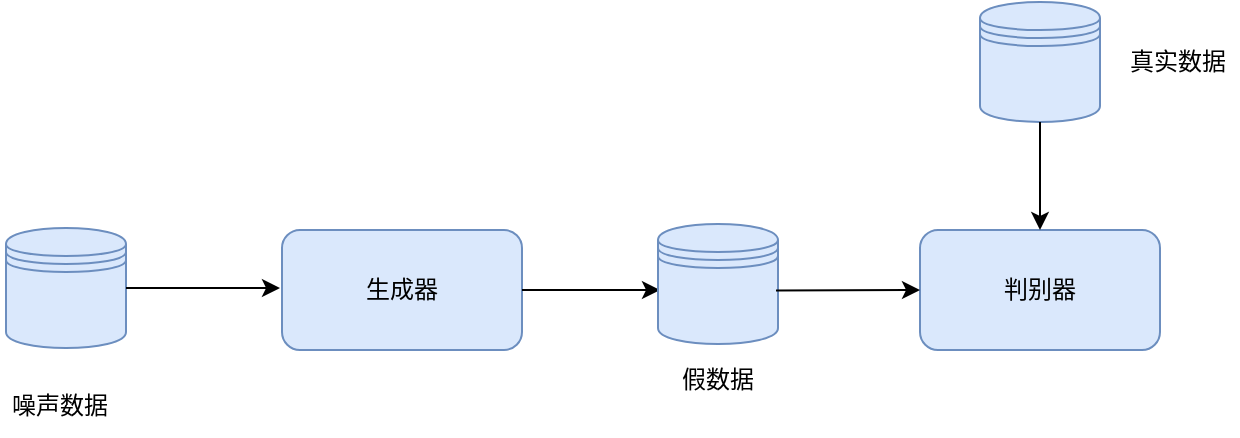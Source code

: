 <mxfile version="20.5.3" type="github">
  <diagram id="PNKti_Y0tKLtourvRPgs" name="第 1 页">
    <mxGraphModel dx="984" dy="508" grid="1" gridSize="10" guides="1" tooltips="1" connect="1" arrows="1" fold="1" page="1" pageScale="1" pageWidth="827" pageHeight="1169" math="0" shadow="0">
      <root>
        <mxCell id="0" />
        <mxCell id="1" parent="0" />
        <mxCell id="qGsaOa4AsfYUASUG0aQg-1" value="生成器" style="rounded=1;whiteSpace=wrap;html=1;fillColor=#dae8fc;strokeColor=#6c8ebf;" vertex="1" parent="1">
          <mxGeometry x="221" y="253" width="120" height="60" as="geometry" />
        </mxCell>
        <mxCell id="qGsaOa4AsfYUASUG0aQg-2" value="判别器" style="rounded=1;whiteSpace=wrap;html=1;fillColor=#dae8fc;strokeColor=#6c8ebf;" vertex="1" parent="1">
          <mxGeometry x="540" y="253" width="120" height="60" as="geometry" />
        </mxCell>
        <mxCell id="qGsaOa4AsfYUASUG0aQg-3" value="" style="endArrow=classic;html=1;rounded=0;exitX=1;exitY=0.5;exitDx=0;exitDy=0;" edge="1" parent="1" source="qGsaOa4AsfYUASUG0aQg-1">
          <mxGeometry width="50" height="50" relative="1" as="geometry">
            <mxPoint x="401" y="373" as="sourcePoint" />
            <mxPoint x="410" y="283" as="targetPoint" />
          </mxGeometry>
        </mxCell>
        <mxCell id="qGsaOa4AsfYUASUG0aQg-5" value="" style="shape=datastore;whiteSpace=wrap;html=1;fillColor=#dae8fc;strokeColor=#6c8ebf;" vertex="1" parent="1">
          <mxGeometry x="83" y="252" width="60" height="60" as="geometry" />
        </mxCell>
        <mxCell id="qGsaOa4AsfYUASUG0aQg-6" value="噪声数据" style="text;html=1;strokeColor=none;fillColor=none;align=center;verticalAlign=middle;whiteSpace=wrap;rounded=0;" vertex="1" parent="1">
          <mxGeometry x="80" y="326" width="60" height="30" as="geometry" />
        </mxCell>
        <mxCell id="qGsaOa4AsfYUASUG0aQg-7" value="" style="shape=datastore;whiteSpace=wrap;html=1;fillColor=#dae8fc;strokeColor=#6c8ebf;" vertex="1" parent="1">
          <mxGeometry x="570" y="139" width="60" height="60" as="geometry" />
        </mxCell>
        <mxCell id="qGsaOa4AsfYUASUG0aQg-8" value="真实数据" style="text;html=1;strokeColor=none;fillColor=none;align=center;verticalAlign=middle;whiteSpace=wrap;rounded=0;" vertex="1" parent="1">
          <mxGeometry x="639" y="154" width="60" height="30" as="geometry" />
        </mxCell>
        <mxCell id="qGsaOa4AsfYUASUG0aQg-9" value="" style="endArrow=classic;html=1;rounded=0;entryX=0.5;entryY=0;entryDx=0;entryDy=0;exitX=0.5;exitY=1;exitDx=0;exitDy=0;" edge="1" parent="1" source="qGsaOa4AsfYUASUG0aQg-7" target="qGsaOa4AsfYUASUG0aQg-2">
          <mxGeometry width="50" height="50" relative="1" as="geometry">
            <mxPoint x="490" y="292" as="sourcePoint" />
            <mxPoint x="550" y="292" as="targetPoint" />
          </mxGeometry>
        </mxCell>
        <mxCell id="qGsaOa4AsfYUASUG0aQg-10" value="" style="endArrow=classic;html=1;rounded=0;exitX=1;exitY=0.5;exitDx=0;exitDy=0;" edge="1" parent="1" source="qGsaOa4AsfYUASUG0aQg-5">
          <mxGeometry width="50" height="50" relative="1" as="geometry">
            <mxPoint x="471" y="210" as="sourcePoint" />
            <mxPoint x="220" y="282" as="targetPoint" />
          </mxGeometry>
        </mxCell>
        <mxCell id="qGsaOa4AsfYUASUG0aQg-12" value="" style="shape=datastore;whiteSpace=wrap;html=1;fillColor=#dae8fc;strokeColor=#6c8ebf;" vertex="1" parent="1">
          <mxGeometry x="409" y="250" width="60" height="60" as="geometry" />
        </mxCell>
        <mxCell id="qGsaOa4AsfYUASUG0aQg-13" value="假数据" style="text;html=1;strokeColor=none;fillColor=none;align=center;verticalAlign=middle;whiteSpace=wrap;rounded=0;" vertex="1" parent="1">
          <mxGeometry x="409" y="313" width="60" height="30" as="geometry" />
        </mxCell>
        <mxCell id="qGsaOa4AsfYUASUG0aQg-14" value="" style="endArrow=classic;html=1;rounded=0;entryX=0;entryY=0.5;entryDx=0;entryDy=0;" edge="1" parent="1" target="qGsaOa4AsfYUASUG0aQg-2">
          <mxGeometry width="50" height="50" relative="1" as="geometry">
            <mxPoint x="468" y="283.25" as="sourcePoint" />
            <mxPoint x="538" y="282.75" as="targetPoint" />
          </mxGeometry>
        </mxCell>
      </root>
    </mxGraphModel>
  </diagram>
</mxfile>
